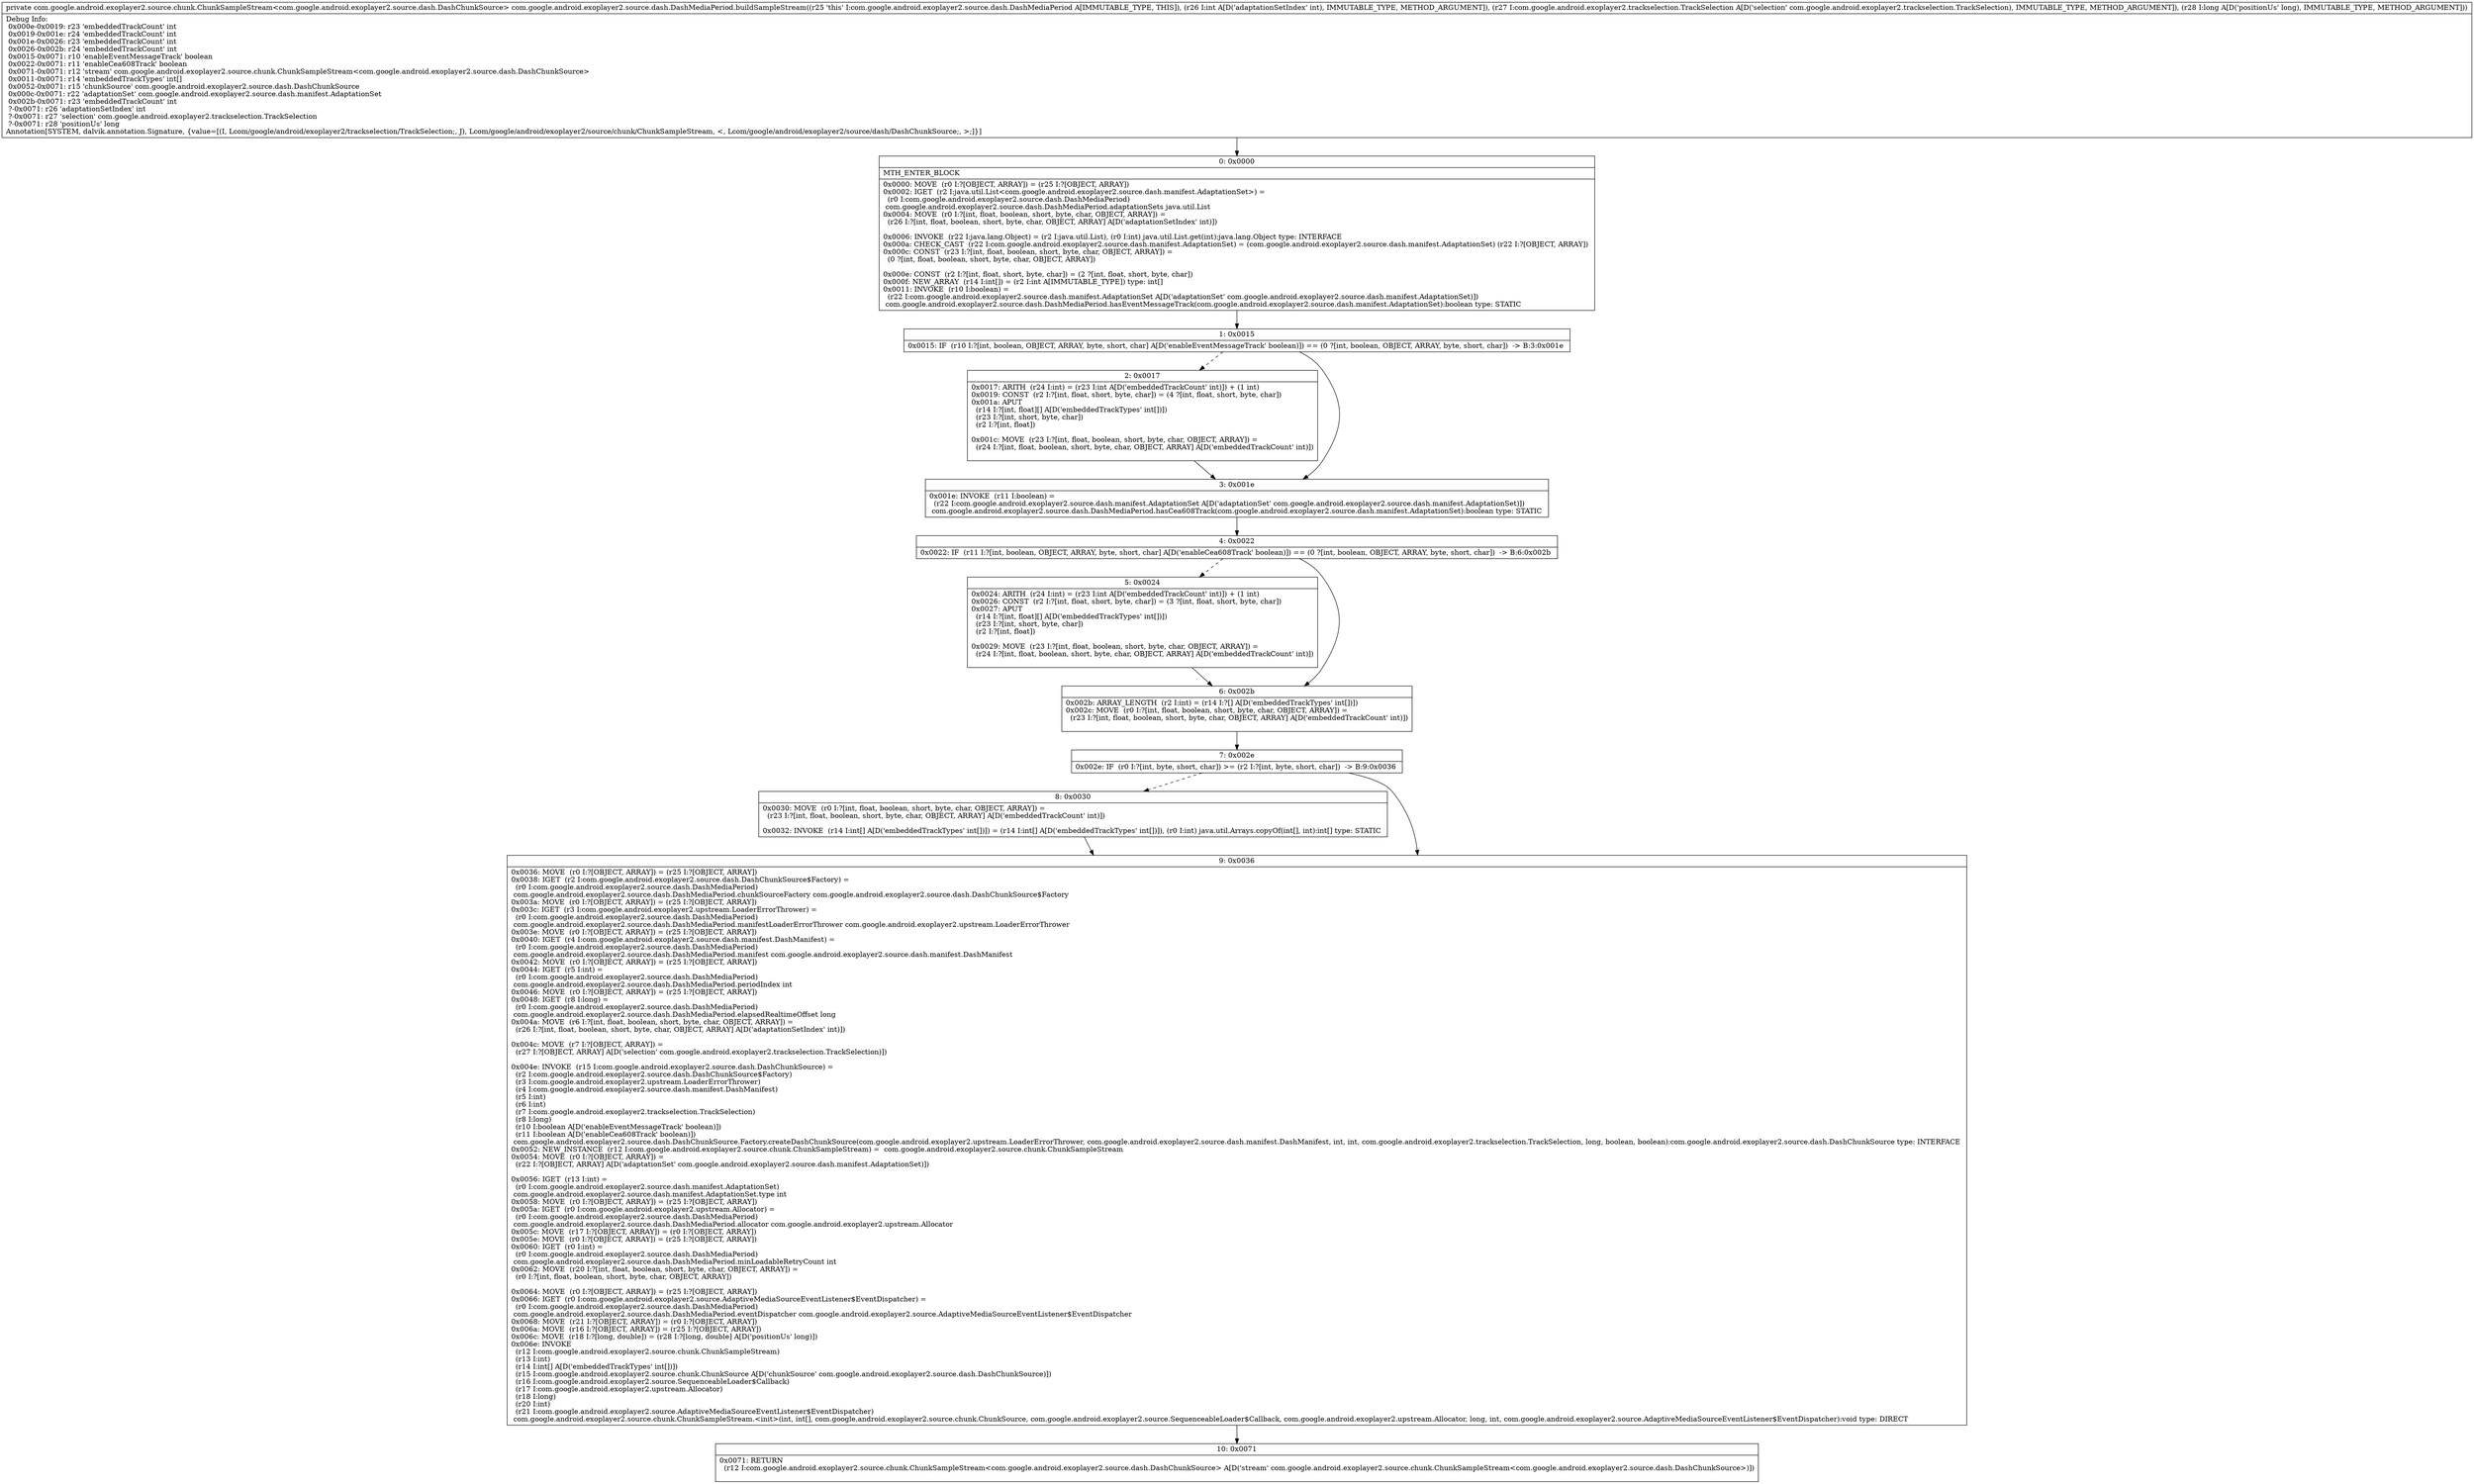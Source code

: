 digraph "CFG forcom.google.android.exoplayer2.source.dash.DashMediaPeriod.buildSampleStream(ILcom\/google\/android\/exoplayer2\/trackselection\/TrackSelection;J)Lcom\/google\/android\/exoplayer2\/source\/chunk\/ChunkSampleStream;" {
Node_0 [shape=record,label="{0\:\ 0x0000|MTH_ENTER_BLOCK\l|0x0000: MOVE  (r0 I:?[OBJECT, ARRAY]) = (r25 I:?[OBJECT, ARRAY]) \l0x0002: IGET  (r2 I:java.util.List\<com.google.android.exoplayer2.source.dash.manifest.AdaptationSet\>) = \l  (r0 I:com.google.android.exoplayer2.source.dash.DashMediaPeriod)\l com.google.android.exoplayer2.source.dash.DashMediaPeriod.adaptationSets java.util.List \l0x0004: MOVE  (r0 I:?[int, float, boolean, short, byte, char, OBJECT, ARRAY]) = \l  (r26 I:?[int, float, boolean, short, byte, char, OBJECT, ARRAY] A[D('adaptationSetIndex' int)])\l \l0x0006: INVOKE  (r22 I:java.lang.Object) = (r2 I:java.util.List), (r0 I:int) java.util.List.get(int):java.lang.Object type: INTERFACE \l0x000a: CHECK_CAST  (r22 I:com.google.android.exoplayer2.source.dash.manifest.AdaptationSet) = (com.google.android.exoplayer2.source.dash.manifest.AdaptationSet) (r22 I:?[OBJECT, ARRAY]) \l0x000c: CONST  (r23 I:?[int, float, boolean, short, byte, char, OBJECT, ARRAY]) = \l  (0 ?[int, float, boolean, short, byte, char, OBJECT, ARRAY])\l \l0x000e: CONST  (r2 I:?[int, float, short, byte, char]) = (2 ?[int, float, short, byte, char]) \l0x000f: NEW_ARRAY  (r14 I:int[]) = (r2 I:int A[IMMUTABLE_TYPE]) type: int[] \l0x0011: INVOKE  (r10 I:boolean) = \l  (r22 I:com.google.android.exoplayer2.source.dash.manifest.AdaptationSet A[D('adaptationSet' com.google.android.exoplayer2.source.dash.manifest.AdaptationSet)])\l com.google.android.exoplayer2.source.dash.DashMediaPeriod.hasEventMessageTrack(com.google.android.exoplayer2.source.dash.manifest.AdaptationSet):boolean type: STATIC \l}"];
Node_1 [shape=record,label="{1\:\ 0x0015|0x0015: IF  (r10 I:?[int, boolean, OBJECT, ARRAY, byte, short, char] A[D('enableEventMessageTrack' boolean)]) == (0 ?[int, boolean, OBJECT, ARRAY, byte, short, char])  \-\> B:3:0x001e \l}"];
Node_2 [shape=record,label="{2\:\ 0x0017|0x0017: ARITH  (r24 I:int) = (r23 I:int A[D('embeddedTrackCount' int)]) + (1 int) \l0x0019: CONST  (r2 I:?[int, float, short, byte, char]) = (4 ?[int, float, short, byte, char]) \l0x001a: APUT  \l  (r14 I:?[int, float][] A[D('embeddedTrackTypes' int[])])\l  (r23 I:?[int, short, byte, char])\l  (r2 I:?[int, float])\l \l0x001c: MOVE  (r23 I:?[int, float, boolean, short, byte, char, OBJECT, ARRAY]) = \l  (r24 I:?[int, float, boolean, short, byte, char, OBJECT, ARRAY] A[D('embeddedTrackCount' int)])\l \l}"];
Node_3 [shape=record,label="{3\:\ 0x001e|0x001e: INVOKE  (r11 I:boolean) = \l  (r22 I:com.google.android.exoplayer2.source.dash.manifest.AdaptationSet A[D('adaptationSet' com.google.android.exoplayer2.source.dash.manifest.AdaptationSet)])\l com.google.android.exoplayer2.source.dash.DashMediaPeriod.hasCea608Track(com.google.android.exoplayer2.source.dash.manifest.AdaptationSet):boolean type: STATIC \l}"];
Node_4 [shape=record,label="{4\:\ 0x0022|0x0022: IF  (r11 I:?[int, boolean, OBJECT, ARRAY, byte, short, char] A[D('enableCea608Track' boolean)]) == (0 ?[int, boolean, OBJECT, ARRAY, byte, short, char])  \-\> B:6:0x002b \l}"];
Node_5 [shape=record,label="{5\:\ 0x0024|0x0024: ARITH  (r24 I:int) = (r23 I:int A[D('embeddedTrackCount' int)]) + (1 int) \l0x0026: CONST  (r2 I:?[int, float, short, byte, char]) = (3 ?[int, float, short, byte, char]) \l0x0027: APUT  \l  (r14 I:?[int, float][] A[D('embeddedTrackTypes' int[])])\l  (r23 I:?[int, short, byte, char])\l  (r2 I:?[int, float])\l \l0x0029: MOVE  (r23 I:?[int, float, boolean, short, byte, char, OBJECT, ARRAY]) = \l  (r24 I:?[int, float, boolean, short, byte, char, OBJECT, ARRAY] A[D('embeddedTrackCount' int)])\l \l}"];
Node_6 [shape=record,label="{6\:\ 0x002b|0x002b: ARRAY_LENGTH  (r2 I:int) = (r14 I:?[] A[D('embeddedTrackTypes' int[])]) \l0x002c: MOVE  (r0 I:?[int, float, boolean, short, byte, char, OBJECT, ARRAY]) = \l  (r23 I:?[int, float, boolean, short, byte, char, OBJECT, ARRAY] A[D('embeddedTrackCount' int)])\l \l}"];
Node_7 [shape=record,label="{7\:\ 0x002e|0x002e: IF  (r0 I:?[int, byte, short, char]) \>= (r2 I:?[int, byte, short, char])  \-\> B:9:0x0036 \l}"];
Node_8 [shape=record,label="{8\:\ 0x0030|0x0030: MOVE  (r0 I:?[int, float, boolean, short, byte, char, OBJECT, ARRAY]) = \l  (r23 I:?[int, float, boolean, short, byte, char, OBJECT, ARRAY] A[D('embeddedTrackCount' int)])\l \l0x0032: INVOKE  (r14 I:int[] A[D('embeddedTrackTypes' int[])]) = (r14 I:int[] A[D('embeddedTrackTypes' int[])]), (r0 I:int) java.util.Arrays.copyOf(int[], int):int[] type: STATIC \l}"];
Node_9 [shape=record,label="{9\:\ 0x0036|0x0036: MOVE  (r0 I:?[OBJECT, ARRAY]) = (r25 I:?[OBJECT, ARRAY]) \l0x0038: IGET  (r2 I:com.google.android.exoplayer2.source.dash.DashChunkSource$Factory) = \l  (r0 I:com.google.android.exoplayer2.source.dash.DashMediaPeriod)\l com.google.android.exoplayer2.source.dash.DashMediaPeriod.chunkSourceFactory com.google.android.exoplayer2.source.dash.DashChunkSource$Factory \l0x003a: MOVE  (r0 I:?[OBJECT, ARRAY]) = (r25 I:?[OBJECT, ARRAY]) \l0x003c: IGET  (r3 I:com.google.android.exoplayer2.upstream.LoaderErrorThrower) = \l  (r0 I:com.google.android.exoplayer2.source.dash.DashMediaPeriod)\l com.google.android.exoplayer2.source.dash.DashMediaPeriod.manifestLoaderErrorThrower com.google.android.exoplayer2.upstream.LoaderErrorThrower \l0x003e: MOVE  (r0 I:?[OBJECT, ARRAY]) = (r25 I:?[OBJECT, ARRAY]) \l0x0040: IGET  (r4 I:com.google.android.exoplayer2.source.dash.manifest.DashManifest) = \l  (r0 I:com.google.android.exoplayer2.source.dash.DashMediaPeriod)\l com.google.android.exoplayer2.source.dash.DashMediaPeriod.manifest com.google.android.exoplayer2.source.dash.manifest.DashManifest \l0x0042: MOVE  (r0 I:?[OBJECT, ARRAY]) = (r25 I:?[OBJECT, ARRAY]) \l0x0044: IGET  (r5 I:int) = \l  (r0 I:com.google.android.exoplayer2.source.dash.DashMediaPeriod)\l com.google.android.exoplayer2.source.dash.DashMediaPeriod.periodIndex int \l0x0046: MOVE  (r0 I:?[OBJECT, ARRAY]) = (r25 I:?[OBJECT, ARRAY]) \l0x0048: IGET  (r8 I:long) = \l  (r0 I:com.google.android.exoplayer2.source.dash.DashMediaPeriod)\l com.google.android.exoplayer2.source.dash.DashMediaPeriod.elapsedRealtimeOffset long \l0x004a: MOVE  (r6 I:?[int, float, boolean, short, byte, char, OBJECT, ARRAY]) = \l  (r26 I:?[int, float, boolean, short, byte, char, OBJECT, ARRAY] A[D('adaptationSetIndex' int)])\l \l0x004c: MOVE  (r7 I:?[OBJECT, ARRAY]) = \l  (r27 I:?[OBJECT, ARRAY] A[D('selection' com.google.android.exoplayer2.trackselection.TrackSelection)])\l \l0x004e: INVOKE  (r15 I:com.google.android.exoplayer2.source.dash.DashChunkSource) = \l  (r2 I:com.google.android.exoplayer2.source.dash.DashChunkSource$Factory)\l  (r3 I:com.google.android.exoplayer2.upstream.LoaderErrorThrower)\l  (r4 I:com.google.android.exoplayer2.source.dash.manifest.DashManifest)\l  (r5 I:int)\l  (r6 I:int)\l  (r7 I:com.google.android.exoplayer2.trackselection.TrackSelection)\l  (r8 I:long)\l  (r10 I:boolean A[D('enableEventMessageTrack' boolean)])\l  (r11 I:boolean A[D('enableCea608Track' boolean)])\l com.google.android.exoplayer2.source.dash.DashChunkSource.Factory.createDashChunkSource(com.google.android.exoplayer2.upstream.LoaderErrorThrower, com.google.android.exoplayer2.source.dash.manifest.DashManifest, int, int, com.google.android.exoplayer2.trackselection.TrackSelection, long, boolean, boolean):com.google.android.exoplayer2.source.dash.DashChunkSource type: INTERFACE \l0x0052: NEW_INSTANCE  (r12 I:com.google.android.exoplayer2.source.chunk.ChunkSampleStream) =  com.google.android.exoplayer2.source.chunk.ChunkSampleStream \l0x0054: MOVE  (r0 I:?[OBJECT, ARRAY]) = \l  (r22 I:?[OBJECT, ARRAY] A[D('adaptationSet' com.google.android.exoplayer2.source.dash.manifest.AdaptationSet)])\l \l0x0056: IGET  (r13 I:int) = \l  (r0 I:com.google.android.exoplayer2.source.dash.manifest.AdaptationSet)\l com.google.android.exoplayer2.source.dash.manifest.AdaptationSet.type int \l0x0058: MOVE  (r0 I:?[OBJECT, ARRAY]) = (r25 I:?[OBJECT, ARRAY]) \l0x005a: IGET  (r0 I:com.google.android.exoplayer2.upstream.Allocator) = \l  (r0 I:com.google.android.exoplayer2.source.dash.DashMediaPeriod)\l com.google.android.exoplayer2.source.dash.DashMediaPeriod.allocator com.google.android.exoplayer2.upstream.Allocator \l0x005c: MOVE  (r17 I:?[OBJECT, ARRAY]) = (r0 I:?[OBJECT, ARRAY]) \l0x005e: MOVE  (r0 I:?[OBJECT, ARRAY]) = (r25 I:?[OBJECT, ARRAY]) \l0x0060: IGET  (r0 I:int) = \l  (r0 I:com.google.android.exoplayer2.source.dash.DashMediaPeriod)\l com.google.android.exoplayer2.source.dash.DashMediaPeriod.minLoadableRetryCount int \l0x0062: MOVE  (r20 I:?[int, float, boolean, short, byte, char, OBJECT, ARRAY]) = \l  (r0 I:?[int, float, boolean, short, byte, char, OBJECT, ARRAY])\l \l0x0064: MOVE  (r0 I:?[OBJECT, ARRAY]) = (r25 I:?[OBJECT, ARRAY]) \l0x0066: IGET  (r0 I:com.google.android.exoplayer2.source.AdaptiveMediaSourceEventListener$EventDispatcher) = \l  (r0 I:com.google.android.exoplayer2.source.dash.DashMediaPeriod)\l com.google.android.exoplayer2.source.dash.DashMediaPeriod.eventDispatcher com.google.android.exoplayer2.source.AdaptiveMediaSourceEventListener$EventDispatcher \l0x0068: MOVE  (r21 I:?[OBJECT, ARRAY]) = (r0 I:?[OBJECT, ARRAY]) \l0x006a: MOVE  (r16 I:?[OBJECT, ARRAY]) = (r25 I:?[OBJECT, ARRAY]) \l0x006c: MOVE  (r18 I:?[long, double]) = (r28 I:?[long, double] A[D('positionUs' long)]) \l0x006e: INVOKE  \l  (r12 I:com.google.android.exoplayer2.source.chunk.ChunkSampleStream)\l  (r13 I:int)\l  (r14 I:int[] A[D('embeddedTrackTypes' int[])])\l  (r15 I:com.google.android.exoplayer2.source.chunk.ChunkSource A[D('chunkSource' com.google.android.exoplayer2.source.dash.DashChunkSource)])\l  (r16 I:com.google.android.exoplayer2.source.SequenceableLoader$Callback)\l  (r17 I:com.google.android.exoplayer2.upstream.Allocator)\l  (r18 I:long)\l  (r20 I:int)\l  (r21 I:com.google.android.exoplayer2.source.AdaptiveMediaSourceEventListener$EventDispatcher)\l com.google.android.exoplayer2.source.chunk.ChunkSampleStream.\<init\>(int, int[], com.google.android.exoplayer2.source.chunk.ChunkSource, com.google.android.exoplayer2.source.SequenceableLoader$Callback, com.google.android.exoplayer2.upstream.Allocator, long, int, com.google.android.exoplayer2.source.AdaptiveMediaSourceEventListener$EventDispatcher):void type: DIRECT \l}"];
Node_10 [shape=record,label="{10\:\ 0x0071|0x0071: RETURN  \l  (r12 I:com.google.android.exoplayer2.source.chunk.ChunkSampleStream\<com.google.android.exoplayer2.source.dash.DashChunkSource\> A[D('stream' com.google.android.exoplayer2.source.chunk.ChunkSampleStream\<com.google.android.exoplayer2.source.dash.DashChunkSource\>)])\l \l}"];
MethodNode[shape=record,label="{private com.google.android.exoplayer2.source.chunk.ChunkSampleStream\<com.google.android.exoplayer2.source.dash.DashChunkSource\> com.google.android.exoplayer2.source.dash.DashMediaPeriod.buildSampleStream((r25 'this' I:com.google.android.exoplayer2.source.dash.DashMediaPeriod A[IMMUTABLE_TYPE, THIS]), (r26 I:int A[D('adaptationSetIndex' int), IMMUTABLE_TYPE, METHOD_ARGUMENT]), (r27 I:com.google.android.exoplayer2.trackselection.TrackSelection A[D('selection' com.google.android.exoplayer2.trackselection.TrackSelection), IMMUTABLE_TYPE, METHOD_ARGUMENT]), (r28 I:long A[D('positionUs' long), IMMUTABLE_TYPE, METHOD_ARGUMENT]))  | Debug Info:\l  0x000e\-0x0019: r23 'embeddedTrackCount' int\l  0x0019\-0x001e: r24 'embeddedTrackCount' int\l  0x001e\-0x0026: r23 'embeddedTrackCount' int\l  0x0026\-0x002b: r24 'embeddedTrackCount' int\l  0x0015\-0x0071: r10 'enableEventMessageTrack' boolean\l  0x0022\-0x0071: r11 'enableCea608Track' boolean\l  0x0071\-0x0071: r12 'stream' com.google.android.exoplayer2.source.chunk.ChunkSampleStream\<com.google.android.exoplayer2.source.dash.DashChunkSource\>\l  0x0011\-0x0071: r14 'embeddedTrackTypes' int[]\l  0x0052\-0x0071: r15 'chunkSource' com.google.android.exoplayer2.source.dash.DashChunkSource\l  0x000c\-0x0071: r22 'adaptationSet' com.google.android.exoplayer2.source.dash.manifest.AdaptationSet\l  0x002b\-0x0071: r23 'embeddedTrackCount' int\l  ?\-0x0071: r26 'adaptationSetIndex' int\l  ?\-0x0071: r27 'selection' com.google.android.exoplayer2.trackselection.TrackSelection\l  ?\-0x0071: r28 'positionUs' long\lAnnotation[SYSTEM, dalvik.annotation.Signature, \{value=[(I, Lcom\/google\/android\/exoplayer2\/trackselection\/TrackSelection;, J), Lcom\/google\/android\/exoplayer2\/source\/chunk\/ChunkSampleStream, \<, Lcom\/google\/android\/exoplayer2\/source\/dash\/DashChunkSource;, \>;]\}]\l}"];
MethodNode -> Node_0;
Node_0 -> Node_1;
Node_1 -> Node_2[style=dashed];
Node_1 -> Node_3;
Node_2 -> Node_3;
Node_3 -> Node_4;
Node_4 -> Node_5[style=dashed];
Node_4 -> Node_6;
Node_5 -> Node_6;
Node_6 -> Node_7;
Node_7 -> Node_8[style=dashed];
Node_7 -> Node_9;
Node_8 -> Node_9;
Node_9 -> Node_10;
}

